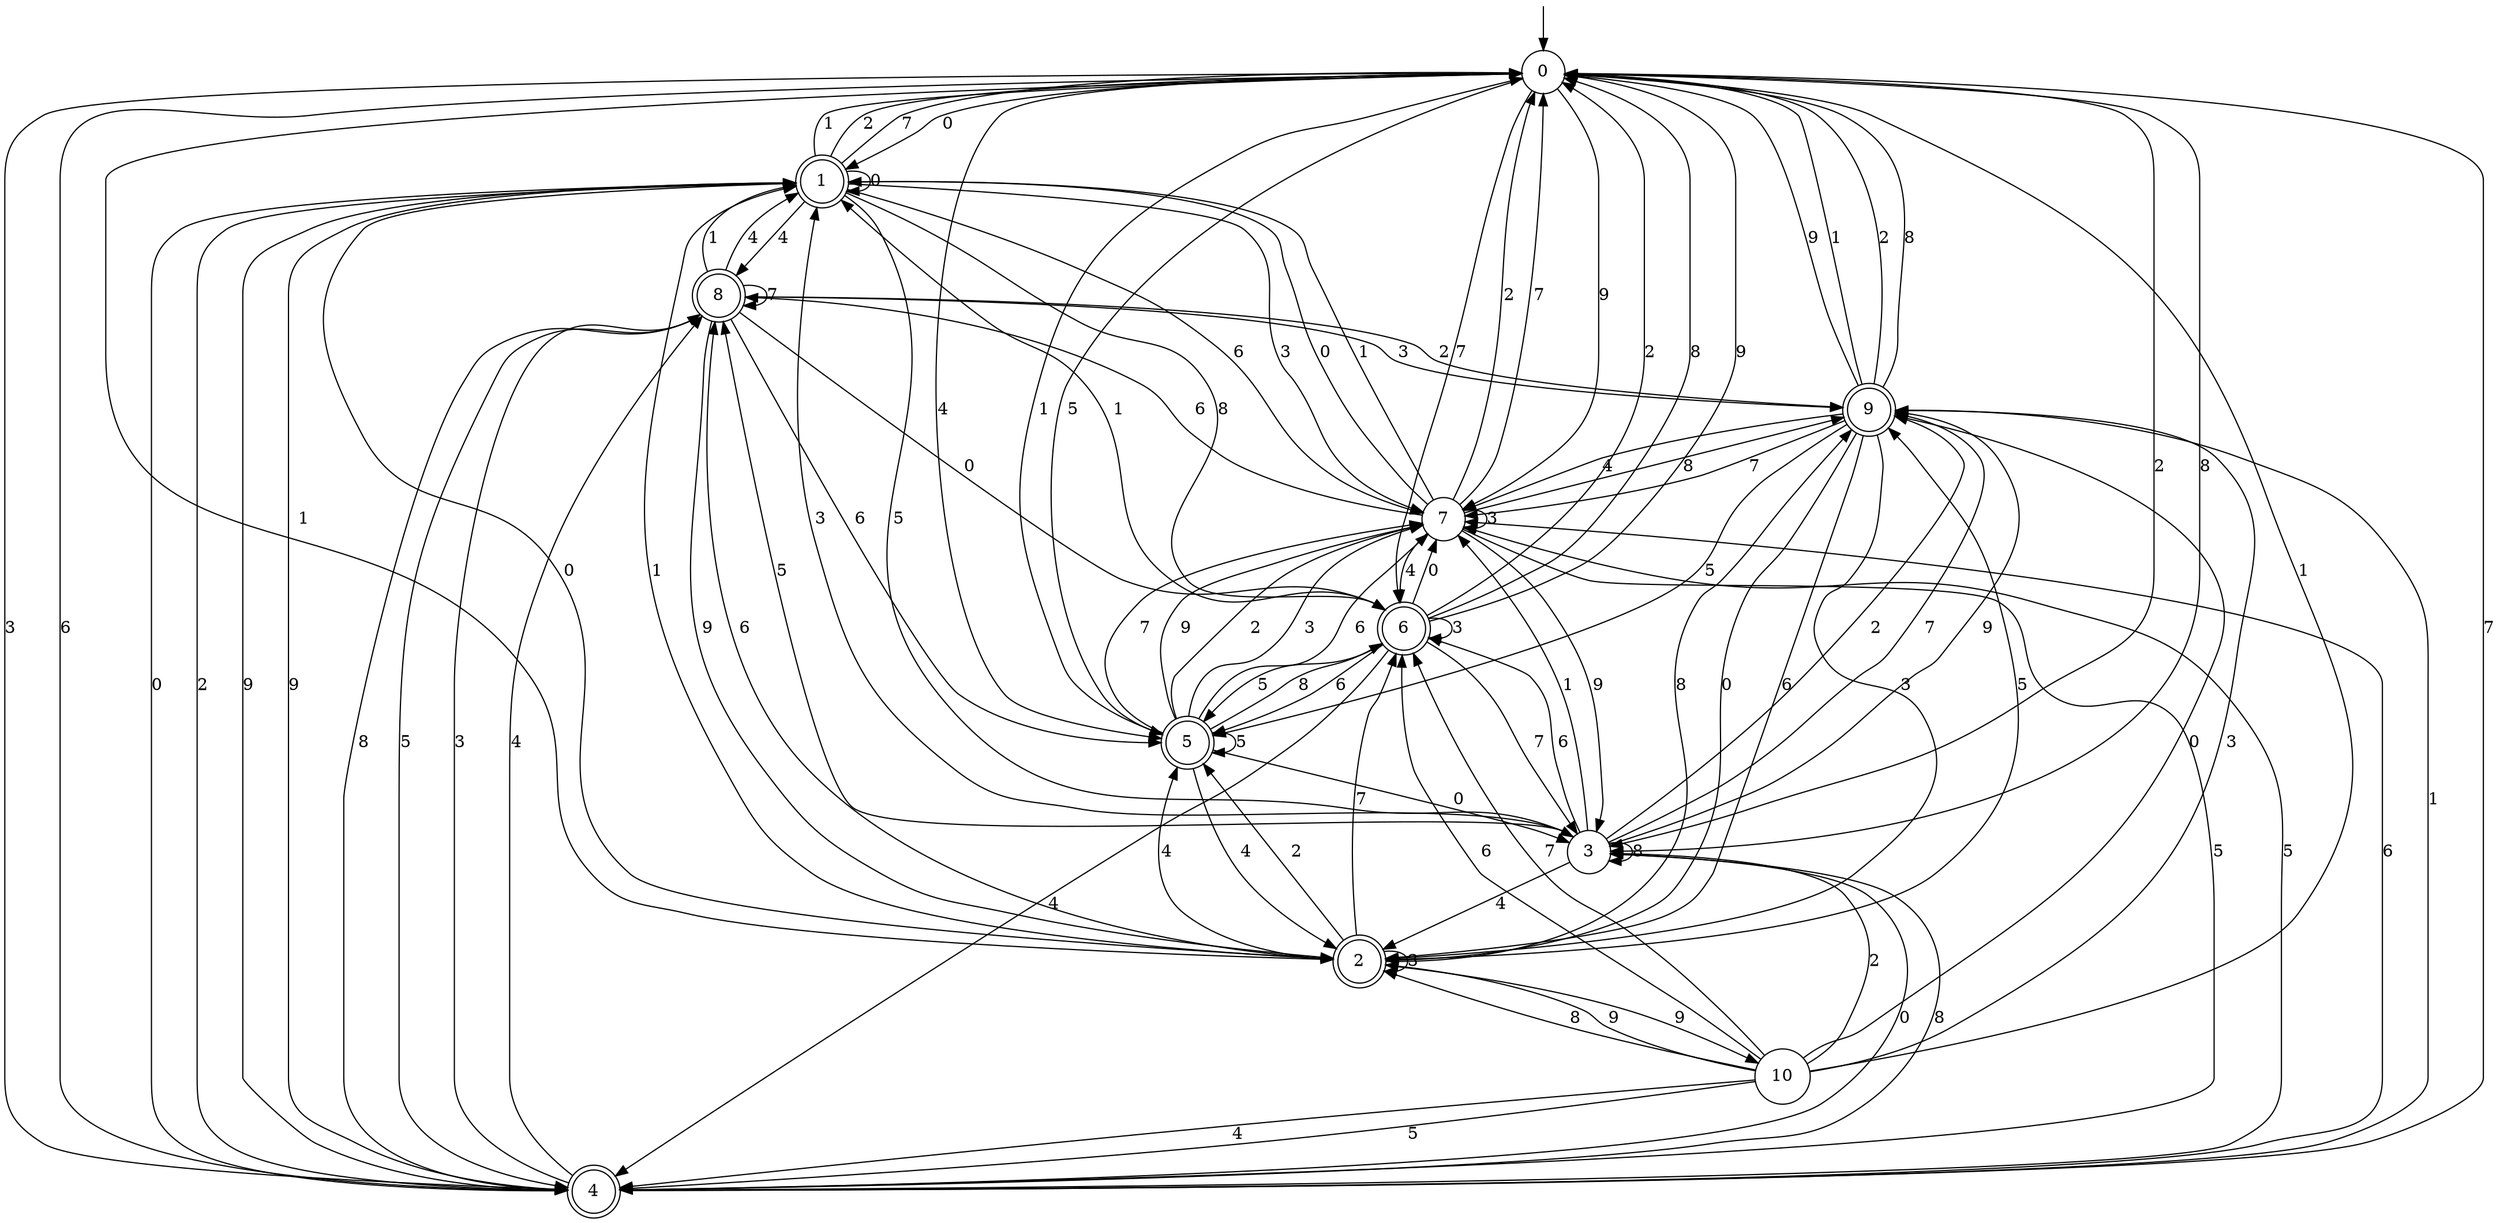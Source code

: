 digraph g {

	s0 [shape="circle" label="0"];
	s1 [shape="doublecircle" label="1"];
	s2 [shape="doublecircle" label="2"];
	s3 [shape="circle" label="3"];
	s4 [shape="doublecircle" label="4"];
	s5 [shape="doublecircle" label="5"];
	s6 [shape="doublecircle" label="6"];
	s7 [shape="circle" label="7"];
	s8 [shape="doublecircle" label="8"];
	s9 [shape="doublecircle" label="9"];
	s10 [shape="circle" label="10"];
	s0 -> s1 [label="0"];
	s0 -> s2 [label="1"];
	s0 -> s3 [label="2"];
	s0 -> s4 [label="3"];
	s0 -> s5 [label="4"];
	s0 -> s5 [label="5"];
	s0 -> s4 [label="6"];
	s0 -> s6 [label="7"];
	s0 -> s3 [label="8"];
	s0 -> s7 [label="9"];
	s1 -> s1 [label="0"];
	s1 -> s0 [label="1"];
	s1 -> s0 [label="2"];
	s1 -> s7 [label="3"];
	s1 -> s8 [label="4"];
	s1 -> s3 [label="5"];
	s1 -> s7 [label="6"];
	s1 -> s0 [label="7"];
	s1 -> s6 [label="8"];
	s1 -> s4 [label="9"];
	s2 -> s1 [label="0"];
	s2 -> s1 [label="1"];
	s2 -> s5 [label="2"];
	s2 -> s2 [label="3"];
	s2 -> s5 [label="4"];
	s2 -> s9 [label="5"];
	s2 -> s8 [label="6"];
	s2 -> s6 [label="7"];
	s2 -> s9 [label="8"];
	s2 -> s10 [label="9"];
	s3 -> s4 [label="0"];
	s3 -> s7 [label="1"];
	s3 -> s9 [label="2"];
	s3 -> s1 [label="3"];
	s3 -> s2 [label="4"];
	s3 -> s8 [label="5"];
	s3 -> s6 [label="6"];
	s3 -> s9 [label="7"];
	s3 -> s3 [label="8"];
	s3 -> s9 [label="9"];
	s4 -> s1 [label="0"];
	s4 -> s9 [label="1"];
	s4 -> s1 [label="2"];
	s4 -> s8 [label="3"];
	s4 -> s8 [label="4"];
	s4 -> s7 [label="5"];
	s4 -> s7 [label="6"];
	s4 -> s0 [label="7"];
	s4 -> s3 [label="8"];
	s4 -> s1 [label="9"];
	s5 -> s3 [label="0"];
	s5 -> s0 [label="1"];
	s5 -> s7 [label="2"];
	s5 -> s7 [label="3"];
	s5 -> s2 [label="4"];
	s5 -> s5 [label="5"];
	s5 -> s7 [label="6"];
	s5 -> s7 [label="7"];
	s5 -> s6 [label="8"];
	s5 -> s7 [label="9"];
	s6 -> s7 [label="0"];
	s6 -> s1 [label="1"];
	s6 -> s0 [label="2"];
	s6 -> s6 [label="3"];
	s6 -> s4 [label="4"];
	s6 -> s5 [label="5"];
	s6 -> s5 [label="6"];
	s6 -> s3 [label="7"];
	s6 -> s0 [label="8"];
	s6 -> s0 [label="9"];
	s7 -> s1 [label="0"];
	s7 -> s1 [label="1"];
	s7 -> s0 [label="2"];
	s7 -> s7 [label="3"];
	s7 -> s6 [label="4"];
	s7 -> s4 [label="5"];
	s7 -> s8 [label="6"];
	s7 -> s0 [label="7"];
	s7 -> s9 [label="8"];
	s7 -> s3 [label="9"];
	s8 -> s6 [label="0"];
	s8 -> s1 [label="1"];
	s8 -> s9 [label="2"];
	s8 -> s9 [label="3"];
	s8 -> s1 [label="4"];
	s8 -> s4 [label="5"];
	s8 -> s5 [label="6"];
	s8 -> s8 [label="7"];
	s8 -> s4 [label="8"];
	s8 -> s2 [label="9"];
	s9 -> s2 [label="0"];
	s9 -> s0 [label="1"];
	s9 -> s0 [label="2"];
	s9 -> s2 [label="3"];
	s9 -> s7 [label="4"];
	s9 -> s5 [label="5"];
	s9 -> s2 [label="6"];
	s9 -> s7 [label="7"];
	s9 -> s0 [label="8"];
	s9 -> s0 [label="9"];
	s10 -> s9 [label="0"];
	s10 -> s0 [label="1"];
	s10 -> s3 [label="2"];
	s10 -> s9 [label="3"];
	s10 -> s4 [label="4"];
	s10 -> s4 [label="5"];
	s10 -> s6 [label="6"];
	s10 -> s6 [label="7"];
	s10 -> s2 [label="8"];
	s10 -> s2 [label="9"];

__start0 [label="" shape="none" width="0" height="0"];
__start0 -> s0;

}
